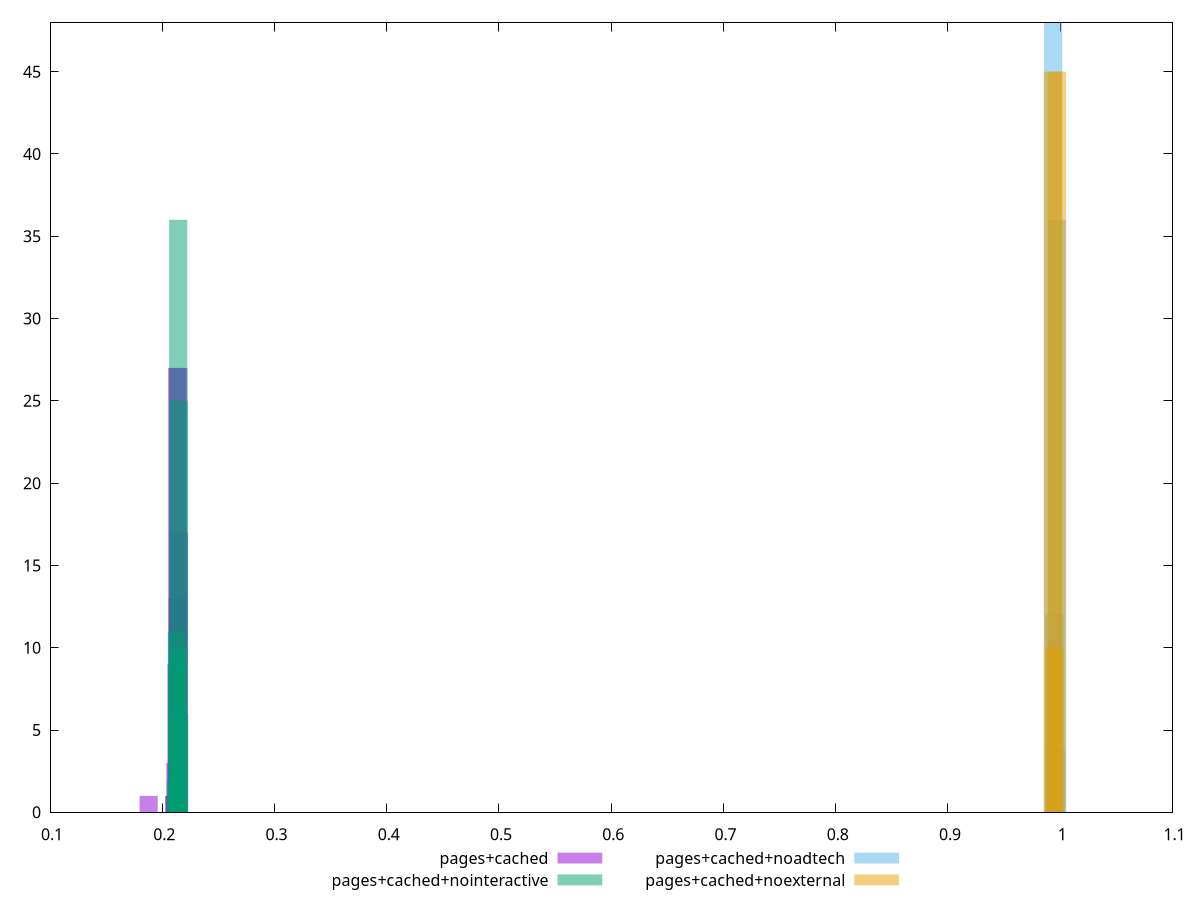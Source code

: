 $_pagesCached <<EOF
0.1878942738901493 1
0.2132996968386765 27
0.21118257825963258 1
0.21171185790439356 3
0.21488753577295946 17
0.2127704171939155 9
0.21435825612819848 27
0.2138289764834375 13
0.2106532986148716 1
0.21224113754915452 1
EOF
$_pagesCachedNointeractive <<EOF
0.21298902980833967 11
0.2146337327412226 25
0.2121666783418982 2
0.2134002055415604 9
0.21422255700800186 36
0.21381138127478114 10
0.21134432687545673 1
0.21504490847444332 6
EOF
$_pagesCachedNoadtech <<EOF
0.9936898707829211 48
0.9971846768935293 36
0.9960197415233265 4
0.9948548061531238 12
EOF
$_pagesCachedNoexternal <<EOF
0.9969503166235081 45
0.9933855359919579 45
0.9945737962024747 10
EOF
set key outside below
set terminal pngcairo
set output "report_00004_2020-11-02T20-21-41.718Z/interactive/interactive_pages+cached_pages+cached+nointeractive_pages+cached+noadtech_pages+cached+noexternal+hist.png"
set boxwidth 0.0161858080600676
set style fill transparent solid 0.5 noborder
set yrange [0:48]
plot $_pagesCached title "pages+cached" with boxes ,$_pagesCachedNointeractive title "pages+cached+nointeractive" with boxes ,$_pagesCachedNoadtech title "pages+cached+noadtech" with boxes ,$_pagesCachedNoexternal title "pages+cached+noexternal" with boxes ,